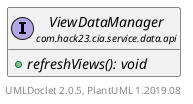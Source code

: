 @startuml
    set namespaceSeparator none
    hide empty fields
    hide empty methods

    interface "<size:14>ViewDataManager\n<size:10>com.hack23.cia.service.data.api" as com.hack23.cia.service.data.api.ViewDataManager [[ViewDataManager.html]] {
        {abstract} +refreshViews(): void
    }

    center footer UMLDoclet 2.0.5, PlantUML 1.2019.08
@enduml
